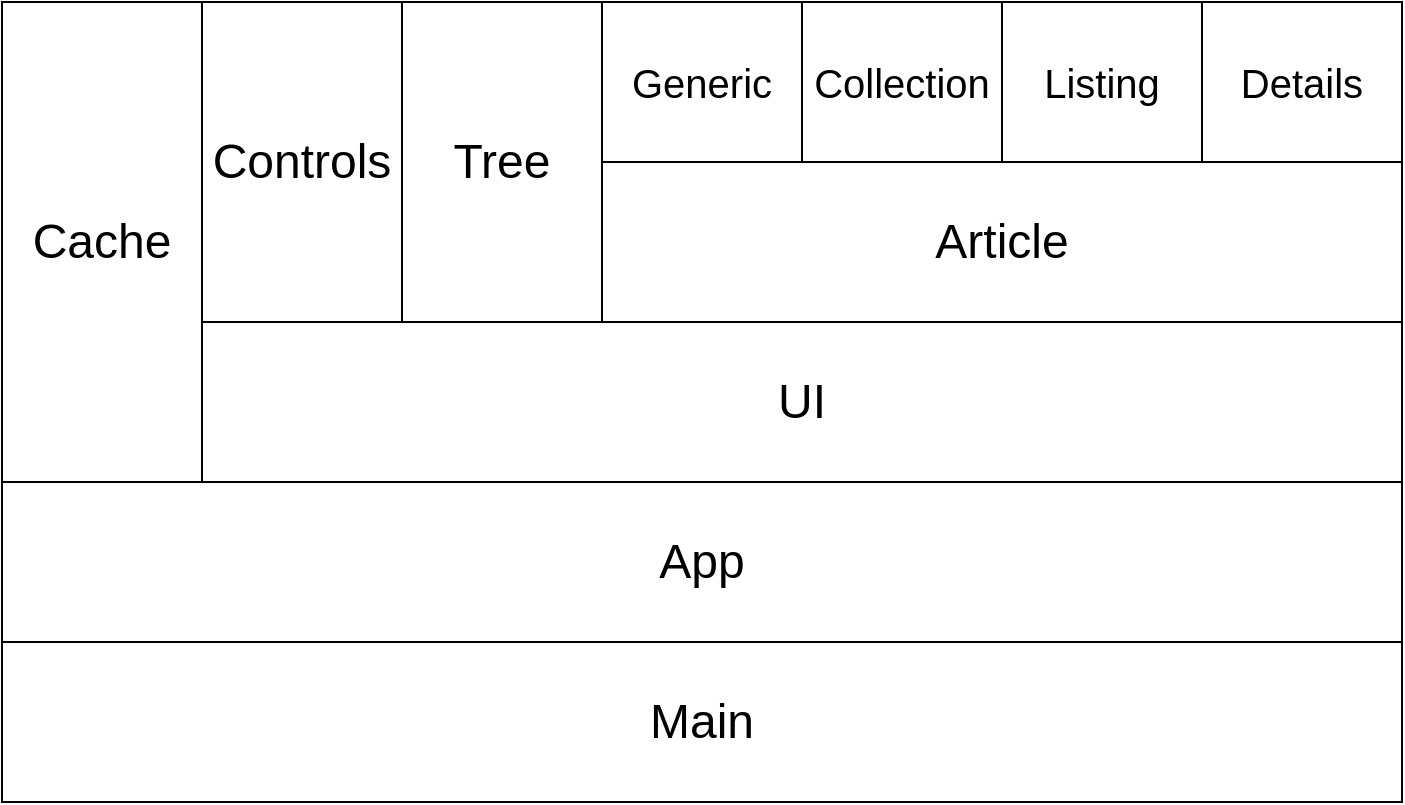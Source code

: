<mxfile version="12.3.2" type="device" pages="1"><diagram id="z90aoosB8oT8kM0bExe6" name="Page-1"><mxGraphModel dx="3338" dy="1938" grid="1" gridSize="10" guides="1" tooltips="1" connect="1" arrows="1" fold="1" page="1" pageScale="1" pageWidth="827" pageHeight="1169" math="0" shadow="0"><root><mxCell id="0"/><mxCell id="1" parent="0"/><mxCell id="sRgwNJVXHWI8L3lA_u1n-2" value="Main" style="rounded=0;whiteSpace=wrap;html=1;fontSize=24;verticalAlign=middle;" parent="1" vertex="1"><mxGeometry x="80" y="560" width="700" height="80" as="geometry"/></mxCell><mxCell id="sRgwNJVXHWI8L3lA_u1n-3" value="App" style="rounded=0;whiteSpace=wrap;html=1;fontSize=24;verticalAlign=middle;" parent="1" vertex="1"><mxGeometry x="80" y="480" width="700" height="80" as="geometry"/></mxCell><mxCell id="sRgwNJVXHWI8L3lA_u1n-4" value="UI" style="rounded=0;whiteSpace=wrap;html=1;fontSize=24;verticalAlign=middle;" parent="1" vertex="1"><mxGeometry x="180" y="400" width="600" height="80" as="geometry"/></mxCell><mxCell id="sRgwNJVXHWI8L3lA_u1n-5" value="Article" style="rounded=0;whiteSpace=wrap;html=1;fontSize=24;verticalAlign=middle;" parent="1" vertex="1"><mxGeometry x="380" y="320" width="400" height="80" as="geometry"/></mxCell><mxCell id="sRgwNJVXHWI8L3lA_u1n-8" value="Tree" style="rounded=0;whiteSpace=wrap;html=1;fontSize=24;verticalAlign=middle;" parent="1" vertex="1"><mxGeometry x="280" y="240" width="100" height="160" as="geometry"/></mxCell><mxCell id="sRgwNJVXHWI8L3lA_u1n-9" value="Controls" style="rounded=0;whiteSpace=wrap;html=1;fontSize=24;verticalAlign=middle;" parent="1" vertex="1"><mxGeometry x="180" y="240" width="100" height="160" as="geometry"/></mxCell><mxCell id="sRgwNJVXHWI8L3lA_u1n-10" value="Generic" style="rounded=0;whiteSpace=wrap;html=1;fontSize=20;verticalAlign=middle;" parent="1" vertex="1"><mxGeometry x="380" y="240" width="100" height="80" as="geometry"/></mxCell><mxCell id="sRgwNJVXHWI8L3lA_u1n-11" value="Collection" style="rounded=0;whiteSpace=wrap;html=1;fontSize=20;verticalAlign=middle;" parent="1" vertex="1"><mxGeometry x="480" y="240" width="100" height="80" as="geometry"/></mxCell><mxCell id="sRgwNJVXHWI8L3lA_u1n-12" value="Listing" style="rounded=0;whiteSpace=wrap;html=1;fontSize=20;verticalAlign=middle;" parent="1" vertex="1"><mxGeometry x="580" y="240" width="100" height="80" as="geometry"/></mxCell><mxCell id="sRgwNJVXHWI8L3lA_u1n-13" value="Details" style="rounded=0;whiteSpace=wrap;html=1;fontSize=20;verticalAlign=middle;" parent="1" vertex="1"><mxGeometry x="680" y="240" width="100" height="80" as="geometry"/></mxCell><mxCell id="sRgwNJVXHWI8L3lA_u1n-14" value="Cache" style="rounded=0;whiteSpace=wrap;html=1;fontSize=24;verticalAlign=middle;" parent="1" vertex="1"><mxGeometry x="80" y="240" width="100" height="240" as="geometry"/></mxCell></root></mxGraphModel></diagram></mxfile>